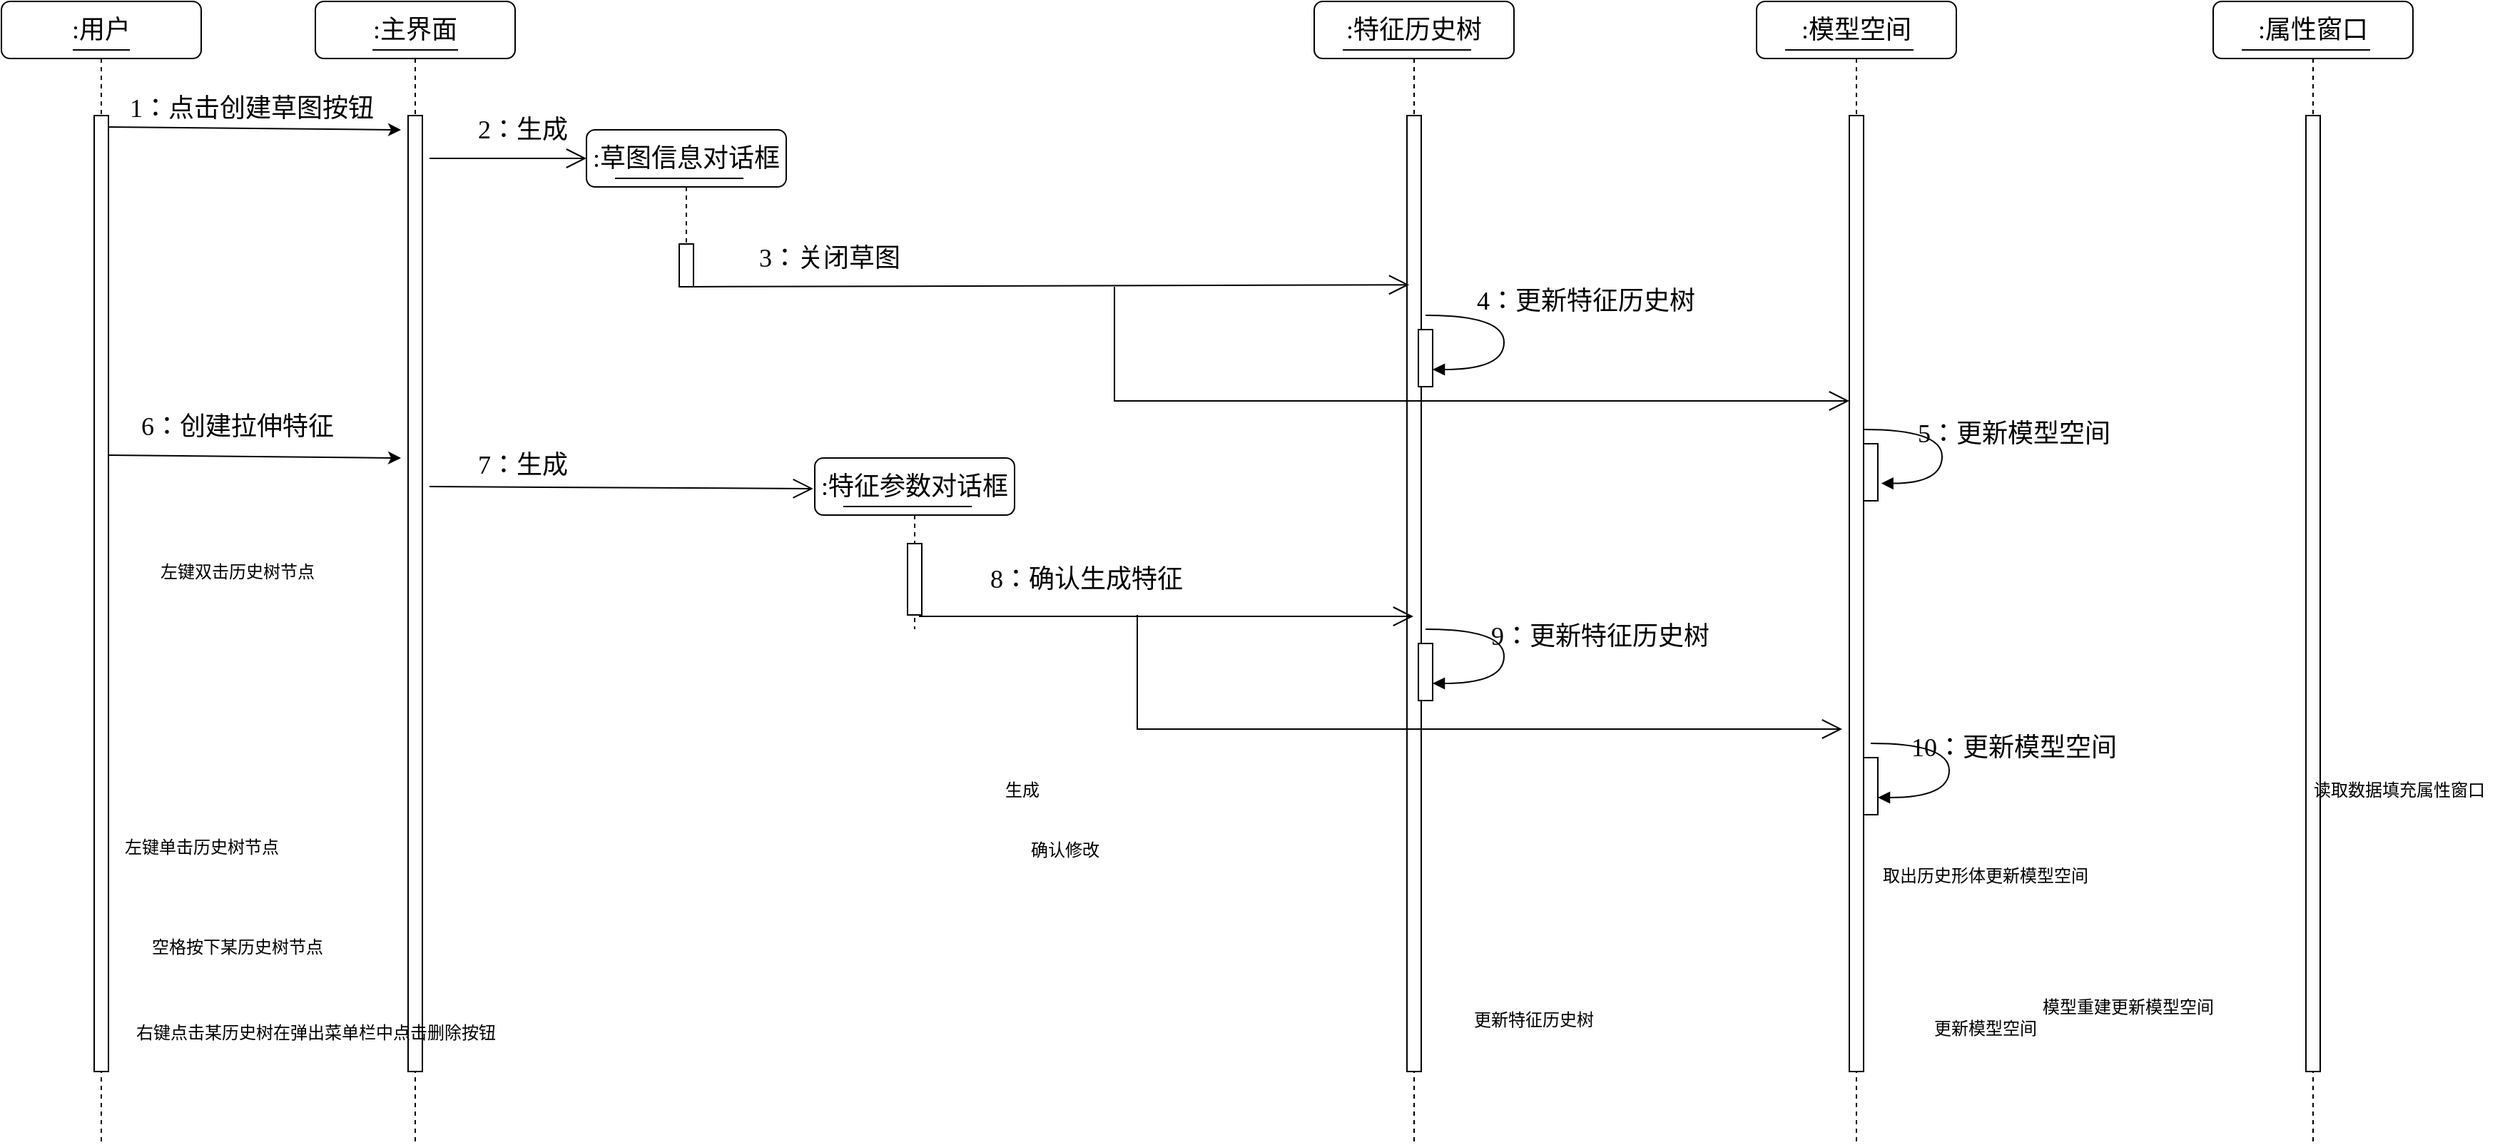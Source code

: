 <mxfile version="22.1.7" type="github">
  <diagram name="第 1 页" id="ZRY4WDD3s0EOswIIjKSG">
    <mxGraphModel dx="2624" dy="808" grid="1" gridSize="10" guides="1" tooltips="1" connect="1" arrows="1" fold="1" page="1" pageScale="1" pageWidth="827" pageHeight="1169" math="0" shadow="0">
      <root>
        <mxCell id="0" />
        <mxCell id="1" parent="0" />
        <mxCell id="owsrCWpy_cF2nVWeZgwf-1" value="&lt;font style=&quot;font-size: 18px;&quot; data-font-src=&quot;https://fonts.googleapis.com/css?family=Noto+Sans+Simplified+Chinese&quot; face=&quot;Noto Sans Simplified Chinese&quot;&gt;:主界面&lt;/font&gt;" style="shape=umlLifeline;perimeter=lifelinePerimeter;whiteSpace=wrap;html=1;container=1;collapsible=0;recursiveResize=0;outlineConnect=0;rounded=1;shadow=0;comic=0;labelBackgroundColor=none;strokeWidth=1;fontFamily=Verdana;fontSize=12;align=center;" vertex="1" parent="1">
          <mxGeometry x="-420" y="120" width="140" height="800" as="geometry" />
        </mxCell>
        <mxCell id="owsrCWpy_cF2nVWeZgwf-2" value="" style="html=1;points=[];perimeter=orthogonalPerimeter;rounded=0;shadow=0;comic=0;labelBackgroundColor=none;strokeWidth=1;fontFamily=Verdana;fontSize=12;align=center;" vertex="1" parent="owsrCWpy_cF2nVWeZgwf-1">
          <mxGeometry x="65" y="80" width="10" height="670" as="geometry" />
        </mxCell>
        <mxCell id="owsrCWpy_cF2nVWeZgwf-3" value="" style="line;strokeWidth=1;fillColor=none;align=left;verticalAlign=middle;spacingTop=-1;spacingLeft=3;spacingRight=3;rotatable=0;labelPosition=right;points=[];portConstraint=eastwest;strokeColor=inherit;" vertex="1" parent="owsrCWpy_cF2nVWeZgwf-1">
          <mxGeometry x="40" y="30" width="60" height="8" as="geometry" />
        </mxCell>
        <mxCell id="owsrCWpy_cF2nVWeZgwf-53" value="右键点击某历史树在弹出菜单栏中点击删除按钮" style="text;html=1;align=center;verticalAlign=middle;resizable=0;points=[];autosize=1;strokeColor=none;fillColor=none;" vertex="1" parent="owsrCWpy_cF2nVWeZgwf-1">
          <mxGeometry x="-140" y="708" width="280" height="30" as="geometry" />
        </mxCell>
        <mxCell id="owsrCWpy_cF2nVWeZgwf-70" value="" style="endArrow=open;endFill=1;endSize=12;html=1;rounded=0;entryX=-0.008;entryY=0.179;entryDx=0;entryDy=0;entryPerimeter=0;" edge="1" parent="owsrCWpy_cF2nVWeZgwf-1" target="owsrCWpy_cF2nVWeZgwf-17">
          <mxGeometry width="160" relative="1" as="geometry">
            <mxPoint x="80" y="340" as="sourcePoint" />
            <mxPoint x="310" y="340" as="targetPoint" />
          </mxGeometry>
        </mxCell>
        <mxCell id="owsrCWpy_cF2nVWeZgwf-5" value="&lt;font style=&quot;font-size: 18px;&quot; data-font-src=&quot;https://fonts.googleapis.com/css?family=Noto+Sans+Simplified+Chinese&quot; face=&quot;Noto Sans Simplified Chinese&quot;&gt;:模型空间&lt;/font&gt;" style="shape=umlLifeline;perimeter=lifelinePerimeter;whiteSpace=wrap;html=1;container=1;collapsible=0;recursiveResize=0;outlineConnect=0;rounded=1;shadow=0;comic=0;labelBackgroundColor=none;strokeWidth=1;fontFamily=Verdana;fontSize=12;align=center;" vertex="1" parent="1">
          <mxGeometry x="590" y="120" width="140" height="800" as="geometry" />
        </mxCell>
        <mxCell id="owsrCWpy_cF2nVWeZgwf-6" value="" style="html=1;points=[];perimeter=orthogonalPerimeter;rounded=0;shadow=0;comic=0;labelBackgroundColor=none;strokeWidth=1;fontFamily=Verdana;fontSize=12;align=center;" vertex="1" parent="owsrCWpy_cF2nVWeZgwf-5">
          <mxGeometry x="65" y="80" width="10" height="670" as="geometry" />
        </mxCell>
        <mxCell id="owsrCWpy_cF2nVWeZgwf-7" value="" style="line;strokeWidth=1;fillColor=none;align=left;verticalAlign=middle;spacingTop=-1;spacingLeft=3;spacingRight=3;rotatable=0;labelPosition=right;points=[];portConstraint=eastwest;strokeColor=inherit;" vertex="1" parent="owsrCWpy_cF2nVWeZgwf-5">
          <mxGeometry x="20" y="30" width="90" height="8" as="geometry" />
        </mxCell>
        <mxCell id="owsrCWpy_cF2nVWeZgwf-68" value="" style="html=1;points=[];perimeter=orthogonalPerimeter;rounded=0;shadow=0;comic=0;labelBackgroundColor=none;strokeWidth=1;fontFamily=Verdana;fontSize=12;align=center;" vertex="1" parent="owsrCWpy_cF2nVWeZgwf-5">
          <mxGeometry x="75" y="310" width="10" height="40" as="geometry" />
        </mxCell>
        <mxCell id="owsrCWpy_cF2nVWeZgwf-67" value="" style="html=1;verticalAlign=bottom;endArrow=block;labelBackgroundColor=none;fontFamily=Verdana;fontSize=12;elbow=vertical;edgeStyle=orthogonalEdgeStyle;curved=1;exitX=1.038;exitY=0.345;exitPerimeter=0;entryX=1.231;entryY=0.695;entryDx=0;entryDy=0;entryPerimeter=0;" edge="1" parent="owsrCWpy_cF2nVWeZgwf-5" target="owsrCWpy_cF2nVWeZgwf-68">
          <mxGeometry x="-0.091" y="30" relative="1" as="geometry">
            <mxPoint x="75" y="300" as="sourcePoint" />
            <mxPoint x="90" y="338" as="targetPoint" />
            <Array as="points">
              <mxPoint x="130" y="300" />
              <mxPoint x="130" y="338" />
            </Array>
            <mxPoint as="offset" />
          </mxGeometry>
        </mxCell>
        <mxCell id="owsrCWpy_cF2nVWeZgwf-81" value="" style="html=1;points=[];perimeter=orthogonalPerimeter;rounded=0;shadow=0;comic=0;labelBackgroundColor=none;strokeWidth=1;fontFamily=Verdana;fontSize=12;align=center;" vertex="1" parent="owsrCWpy_cF2nVWeZgwf-5">
          <mxGeometry x="75" y="530" width="10" height="40" as="geometry" />
        </mxCell>
        <mxCell id="owsrCWpy_cF2nVWeZgwf-82" value="" style="html=1;verticalAlign=bottom;endArrow=block;labelBackgroundColor=none;fontFamily=Verdana;fontSize=12;elbow=vertical;edgeStyle=orthogonalEdgeStyle;curved=1;entryX=1;entryY=0.286;entryPerimeter=0;exitX=1.038;exitY=0.345;exitPerimeter=0;" edge="1" parent="owsrCWpy_cF2nVWeZgwf-5">
          <mxGeometry x="-0.091" y="30" relative="1" as="geometry">
            <mxPoint x="80" y="520" as="sourcePoint" />
            <mxPoint x="85" y="558" as="targetPoint" />
            <Array as="points">
              <mxPoint x="135" y="520" />
              <mxPoint x="135" y="558" />
            </Array>
            <mxPoint as="offset" />
          </mxGeometry>
        </mxCell>
        <mxCell id="owsrCWpy_cF2nVWeZgwf-9" value="&lt;font style=&quot;font-size: 18px;&quot; data-font-src=&quot;https://fonts.googleapis.com/css?family=Noto+Sans+Simplified+Chinese&quot; face=&quot;Noto Sans Simplified Chinese&quot;&gt;:特征历史树&lt;/font&gt;" style="shape=umlLifeline;perimeter=lifelinePerimeter;whiteSpace=wrap;html=1;container=1;collapsible=0;recursiveResize=0;outlineConnect=0;rounded=1;shadow=0;comic=0;labelBackgroundColor=none;strokeWidth=1;fontFamily=Verdana;fontSize=12;align=center;" vertex="1" parent="1">
          <mxGeometry x="280" y="120" width="140" height="800" as="geometry" />
        </mxCell>
        <mxCell id="owsrCWpy_cF2nVWeZgwf-10" value="" style="html=1;points=[];perimeter=orthogonalPerimeter;rounded=0;shadow=0;comic=0;labelBackgroundColor=none;strokeWidth=1;fontFamily=Verdana;fontSize=12;align=center;" vertex="1" parent="owsrCWpy_cF2nVWeZgwf-9">
          <mxGeometry x="65" y="80" width="10" height="670" as="geometry" />
        </mxCell>
        <mxCell id="owsrCWpy_cF2nVWeZgwf-11" value="" style="line;strokeWidth=1;fillColor=none;align=left;verticalAlign=middle;spacingTop=-1;spacingLeft=3;spacingRight=3;rotatable=0;labelPosition=right;points=[];portConstraint=eastwest;strokeColor=inherit;" vertex="1" parent="owsrCWpy_cF2nVWeZgwf-9">
          <mxGeometry x="20" y="30" width="90" height="8" as="geometry" />
        </mxCell>
        <mxCell id="owsrCWpy_cF2nVWeZgwf-63" value="" style="html=1;points=[];perimeter=orthogonalPerimeter;rounded=0;shadow=0;comic=0;labelBackgroundColor=none;strokeWidth=1;fontFamily=Verdana;fontSize=12;align=center;" vertex="1" parent="owsrCWpy_cF2nVWeZgwf-9">
          <mxGeometry x="73" y="230" width="10" height="40" as="geometry" />
        </mxCell>
        <mxCell id="owsrCWpy_cF2nVWeZgwf-64" value="" style="html=1;verticalAlign=bottom;endArrow=block;labelBackgroundColor=none;fontFamily=Verdana;fontSize=12;elbow=vertical;edgeStyle=orthogonalEdgeStyle;curved=1;entryX=1;entryY=0.286;entryPerimeter=0;exitX=1.038;exitY=0.345;exitPerimeter=0;" edge="1" parent="owsrCWpy_cF2nVWeZgwf-9">
          <mxGeometry x="-0.091" y="30" relative="1" as="geometry">
            <mxPoint x="78" y="220" as="sourcePoint" />
            <mxPoint x="83" y="258" as="targetPoint" />
            <Array as="points">
              <mxPoint x="133" y="220" />
              <mxPoint x="133" y="258" />
            </Array>
            <mxPoint as="offset" />
          </mxGeometry>
        </mxCell>
        <mxCell id="owsrCWpy_cF2nVWeZgwf-75" value="" style="html=1;points=[];perimeter=orthogonalPerimeter;rounded=0;shadow=0;comic=0;labelBackgroundColor=none;strokeWidth=1;fontFamily=Verdana;fontSize=12;align=center;" vertex="1" parent="owsrCWpy_cF2nVWeZgwf-9">
          <mxGeometry x="73" y="450" width="10" height="40" as="geometry" />
        </mxCell>
        <mxCell id="owsrCWpy_cF2nVWeZgwf-76" value="" style="html=1;verticalAlign=bottom;endArrow=block;labelBackgroundColor=none;fontFamily=Verdana;fontSize=12;elbow=vertical;edgeStyle=orthogonalEdgeStyle;curved=1;entryX=1;entryY=0.286;entryPerimeter=0;exitX=1.038;exitY=0.345;exitPerimeter=0;" edge="1" parent="owsrCWpy_cF2nVWeZgwf-9">
          <mxGeometry x="-0.091" y="30" relative="1" as="geometry">
            <mxPoint x="78" y="440" as="sourcePoint" />
            <mxPoint x="83" y="478" as="targetPoint" />
            <Array as="points">
              <mxPoint x="133" y="440" />
              <mxPoint x="133" y="478" />
            </Array>
            <mxPoint as="offset" />
          </mxGeometry>
        </mxCell>
        <mxCell id="owsrCWpy_cF2nVWeZgwf-13" value="&lt;font style=&quot;font-size: 18px;&quot; data-font-src=&quot;https://fonts.googleapis.com/css?family=Noto+Sans+Simplified+Chinese&quot; face=&quot;Noto Sans Simplified Chinese&quot;&gt;:属性窗口&lt;/font&gt;" style="shape=umlLifeline;perimeter=lifelinePerimeter;whiteSpace=wrap;html=1;container=1;collapsible=0;recursiveResize=0;outlineConnect=0;rounded=1;shadow=0;comic=0;labelBackgroundColor=none;strokeWidth=1;fontFamily=Verdana;fontSize=12;align=center;" vertex="1" parent="1">
          <mxGeometry x="910" y="120" width="140" height="800" as="geometry" />
        </mxCell>
        <mxCell id="owsrCWpy_cF2nVWeZgwf-14" value="" style="html=1;points=[];perimeter=orthogonalPerimeter;rounded=0;shadow=0;comic=0;labelBackgroundColor=none;strokeWidth=1;fontFamily=Verdana;fontSize=12;align=center;" vertex="1" parent="owsrCWpy_cF2nVWeZgwf-13">
          <mxGeometry x="65" y="80" width="10" height="670" as="geometry" />
        </mxCell>
        <mxCell id="owsrCWpy_cF2nVWeZgwf-15" value="" style="line;strokeWidth=1;fillColor=none;align=left;verticalAlign=middle;spacingTop=-1;spacingLeft=3;spacingRight=3;rotatable=0;labelPosition=right;points=[];portConstraint=eastwest;strokeColor=inherit;" vertex="1" parent="owsrCWpy_cF2nVWeZgwf-13">
          <mxGeometry x="20" y="30" width="90" height="8" as="geometry" />
        </mxCell>
        <mxCell id="owsrCWpy_cF2nVWeZgwf-17" value="&lt;font style=&quot;font-size: 18px;&quot; data-font-src=&quot;https://fonts.googleapis.com/css?family=Noto+Sans+Simplified+Chinese&quot; face=&quot;Noto Sans Simplified Chinese&quot;&gt;:特征参数对话框&lt;/font&gt;" style="shape=umlLifeline;perimeter=lifelinePerimeter;whiteSpace=wrap;html=1;container=1;collapsible=0;recursiveResize=0;outlineConnect=0;rounded=1;shadow=0;comic=0;labelBackgroundColor=none;strokeWidth=1;fontFamily=Verdana;fontSize=12;align=center;" vertex="1" parent="1">
          <mxGeometry x="-70" y="440" width="140" height="120" as="geometry" />
        </mxCell>
        <mxCell id="owsrCWpy_cF2nVWeZgwf-18" value="" style="html=1;points=[];perimeter=orthogonalPerimeter;rounded=0;shadow=0;comic=0;labelBackgroundColor=none;strokeWidth=1;fontFamily=Verdana;fontSize=12;align=center;" vertex="1" parent="owsrCWpy_cF2nVWeZgwf-17">
          <mxGeometry x="65" y="60" width="10" height="50" as="geometry" />
        </mxCell>
        <mxCell id="owsrCWpy_cF2nVWeZgwf-19" value="" style="line;strokeWidth=1;fillColor=none;align=left;verticalAlign=middle;spacingTop=-1;spacingLeft=3;spacingRight=3;rotatable=0;labelPosition=right;points=[];portConstraint=eastwest;strokeColor=inherit;" vertex="1" parent="owsrCWpy_cF2nVWeZgwf-17">
          <mxGeometry x="20" y="30" width="90" height="8" as="geometry" />
        </mxCell>
        <mxCell id="owsrCWpy_cF2nVWeZgwf-21" value="&lt;font style=&quot;font-size: 18px;&quot; data-font-src=&quot;https://fonts.googleapis.com/css?family=Noto+Sans+Simplified+Chinese&quot; face=&quot;Noto Sans Simplified Chinese&quot;&gt;:用户&lt;/font&gt;" style="shape=umlLifeline;perimeter=lifelinePerimeter;whiteSpace=wrap;html=1;container=1;collapsible=0;recursiveResize=0;outlineConnect=0;rounded=1;shadow=0;comic=0;labelBackgroundColor=none;strokeWidth=1;fontFamily=Verdana;fontSize=12;align=center;" vertex="1" parent="1">
          <mxGeometry x="-640" y="120" width="140" height="800" as="geometry" />
        </mxCell>
        <mxCell id="owsrCWpy_cF2nVWeZgwf-22" value="" style="html=1;points=[];perimeter=orthogonalPerimeter;rounded=0;shadow=0;comic=0;labelBackgroundColor=none;strokeWidth=1;fontFamily=Verdana;fontSize=12;align=center;" vertex="1" parent="owsrCWpy_cF2nVWeZgwf-21">
          <mxGeometry x="65" y="80" width="10" height="670" as="geometry" />
        </mxCell>
        <mxCell id="owsrCWpy_cF2nVWeZgwf-23" value="" style="line;strokeWidth=1;fillColor=none;align=left;verticalAlign=middle;spacingTop=-1;spacingLeft=3;spacingRight=3;rotatable=0;labelPosition=right;points=[];portConstraint=eastwest;strokeColor=inherit;" vertex="1" parent="owsrCWpy_cF2nVWeZgwf-21">
          <mxGeometry x="50" y="30" width="40" height="8" as="geometry" />
        </mxCell>
        <mxCell id="owsrCWpy_cF2nVWeZgwf-30" value="&lt;font style=&quot;font-size: 18px;&quot; data-font-src=&quot;https://fonts.googleapis.com/css?family=Noto+Sans+Simplified+Chinese&quot; face=&quot;Noto Sans Simplified Chinese&quot;&gt;:草图信息对话框&lt;/font&gt;" style="shape=umlLifeline;perimeter=lifelinePerimeter;whiteSpace=wrap;html=1;container=1;collapsible=0;recursiveResize=0;outlineConnect=0;rounded=1;shadow=0;comic=0;labelBackgroundColor=none;strokeWidth=1;fontFamily=Verdana;fontSize=12;align=center;" vertex="1" parent="1">
          <mxGeometry x="-230" y="210" width="140" height="110" as="geometry" />
        </mxCell>
        <mxCell id="owsrCWpy_cF2nVWeZgwf-31" value="" style="html=1;points=[];perimeter=orthogonalPerimeter;rounded=0;shadow=0;comic=0;labelBackgroundColor=none;strokeWidth=1;fontFamily=Verdana;fontSize=12;align=center;" vertex="1" parent="owsrCWpy_cF2nVWeZgwf-30">
          <mxGeometry x="65" y="80" width="10" height="30" as="geometry" />
        </mxCell>
        <mxCell id="owsrCWpy_cF2nVWeZgwf-32" value="" style="line;strokeWidth=1;fillColor=none;align=left;verticalAlign=middle;spacingTop=-1;spacingLeft=3;spacingRight=3;rotatable=0;labelPosition=right;points=[];portConstraint=eastwest;strokeColor=inherit;" vertex="1" parent="owsrCWpy_cF2nVWeZgwf-30">
          <mxGeometry x="20" y="30" width="90" height="8" as="geometry" />
        </mxCell>
        <mxCell id="owsrCWpy_cF2nVWeZgwf-34" value="&lt;font style=&quot;font-size: 18px;&quot; data-font-src=&quot;https://fonts.googleapis.com/css?family=Noto+Sans+Simplified+Chinese&quot; face=&quot;Noto Sans Simplified Chinese&quot;&gt;1：点击创建草图按钮&lt;/font&gt;" style="text;html=1;align=center;verticalAlign=middle;resizable=0;points=[];autosize=1;strokeColor=none;fillColor=none;" vertex="1" parent="1">
          <mxGeometry x="-565" y="175" width="200" height="40" as="geometry" />
        </mxCell>
        <mxCell id="owsrCWpy_cF2nVWeZgwf-35" value="&lt;font style=&quot;font-size: 18px;&quot; data-font-src=&quot;https://fonts.googleapis.com/css?family=Noto+Sans+Simplified+Chinese&quot; face=&quot;Noto Sans Simplified Chinese&quot;&gt;2：生成&lt;/font&gt;" style="text;html=1;align=center;verticalAlign=middle;resizable=0;points=[];autosize=1;strokeColor=none;fillColor=none;" vertex="1" parent="1">
          <mxGeometry x="-320" y="190" width="90" height="40" as="geometry" />
        </mxCell>
        <mxCell id="owsrCWpy_cF2nVWeZgwf-36" value="&lt;font style=&quot;font-size: 18px;&quot; data-font-src=&quot;https://fonts.googleapis.com/css?family=Noto+Sans+Simplified+Chinese&quot; face=&quot;Noto Sans Simplified Chinese&quot;&gt;3：关闭草图&lt;/font&gt;" style="text;html=1;align=center;verticalAlign=middle;resizable=0;points=[];autosize=1;strokeColor=none;fillColor=none;" vertex="1" parent="1">
          <mxGeometry x="-120" y="280" width="120" height="40" as="geometry" />
        </mxCell>
        <mxCell id="owsrCWpy_cF2nVWeZgwf-37" value="&lt;font style=&quot;font-size: 18px;&quot; face=&quot;Noto Sans Simplified Chinese&quot;&gt;6：创建拉伸特征&lt;/font&gt;" style="text;html=1;align=center;verticalAlign=middle;resizable=0;points=[];autosize=1;strokeColor=none;fillColor=none;" vertex="1" parent="1">
          <mxGeometry x="-555" y="398" width="160" height="40" as="geometry" />
        </mxCell>
        <mxCell id="owsrCWpy_cF2nVWeZgwf-38" value="&lt;font style=&quot;font-size: 18px;&quot; data-font-src=&quot;https://fonts.googleapis.com/css?family=Noto+Sans+Simplified+Chinese&quot; face=&quot;Noto Sans Simplified Chinese&quot;&gt;7：生成&lt;/font&gt;" style="text;html=1;align=center;verticalAlign=middle;resizable=0;points=[];autosize=1;strokeColor=none;fillColor=none;" vertex="1" parent="1">
          <mxGeometry x="-320" y="425" width="90" height="40" as="geometry" />
        </mxCell>
        <mxCell id="owsrCWpy_cF2nVWeZgwf-39" value="&lt;font style=&quot;font-size: 18px;&quot; data-font-src=&quot;https://fonts.googleapis.com/css?family=Noto+Sans+Simplified+Chinese&quot; face=&quot;Noto Sans Simplified Chinese&quot;&gt;8：确认生成特征&lt;/font&gt;" style="text;html=1;align=center;verticalAlign=middle;resizable=0;points=[];autosize=1;strokeColor=none;fillColor=none;" vertex="1" parent="1">
          <mxGeometry x="40" y="505" width="160" height="40" as="geometry" />
        </mxCell>
        <mxCell id="owsrCWpy_cF2nVWeZgwf-40" value="&lt;font style=&quot;font-size: 18px;&quot; data-font-src=&quot;https://fonts.googleapis.com/css?family=Noto+Sans+Simplified+Chinese&quot; face=&quot;Noto Sans Simplified Chinese&quot;&gt;4：更新特征历史树&lt;/font&gt;" style="text;html=1;align=center;verticalAlign=middle;resizable=0;points=[];autosize=1;strokeColor=none;fillColor=none;" vertex="1" parent="1">
          <mxGeometry x="380" y="310" width="180" height="40" as="geometry" />
        </mxCell>
        <mxCell id="owsrCWpy_cF2nVWeZgwf-41" value="&lt;font style=&quot;font-size: 18px;&quot; data-font-src=&quot;https://fonts.googleapis.com/css?family=Noto+Sans+Simplified+Chinese&quot; face=&quot;Noto Sans Simplified Chinese&quot;&gt;5：更新模型空间&lt;/font&gt;" style="text;html=1;align=center;verticalAlign=middle;resizable=0;points=[];autosize=1;strokeColor=none;fillColor=none;" vertex="1" parent="1">
          <mxGeometry x="690" y="403" width="160" height="40" as="geometry" />
        </mxCell>
        <mxCell id="owsrCWpy_cF2nVWeZgwf-42" value="&lt;font style=&quot;font-size: 18px;&quot; face=&quot;Noto Sans Simplified Chinese&quot;&gt;10：更新模型空间&lt;/font&gt;" style="text;html=1;align=center;verticalAlign=middle;resizable=0;points=[];autosize=1;strokeColor=none;fillColor=none;" vertex="1" parent="1">
          <mxGeometry x="685" y="623" width="170" height="40" as="geometry" />
        </mxCell>
        <mxCell id="owsrCWpy_cF2nVWeZgwf-43" value="左键双击历史树节点" style="text;html=1;align=center;verticalAlign=middle;resizable=0;points=[];autosize=1;strokeColor=none;fillColor=none;" vertex="1" parent="1">
          <mxGeometry x="-540" y="505" width="130" height="30" as="geometry" />
        </mxCell>
        <mxCell id="owsrCWpy_cF2nVWeZgwf-44" value="生成" style="text;html=1;align=center;verticalAlign=middle;resizable=0;points=[];autosize=1;strokeColor=none;fillColor=none;" vertex="1" parent="1">
          <mxGeometry x="50" y="658" width="50" height="30" as="geometry" />
        </mxCell>
        <mxCell id="owsrCWpy_cF2nVWeZgwf-46" value="确认修改" style="text;html=1;align=center;verticalAlign=middle;resizable=0;points=[];autosize=1;strokeColor=none;fillColor=none;" vertex="1" parent="1">
          <mxGeometry x="70" y="700" width="70" height="30" as="geometry" />
        </mxCell>
        <mxCell id="owsrCWpy_cF2nVWeZgwf-47" value="模型重建更新模型空间" style="text;html=1;align=center;verticalAlign=middle;resizable=0;points=[];autosize=1;strokeColor=none;fillColor=none;" vertex="1" parent="1">
          <mxGeometry x="780" y="810" width="140" height="30" as="geometry" />
        </mxCell>
        <mxCell id="owsrCWpy_cF2nVWeZgwf-49" value="左键单击历史树节点" style="text;html=1;align=center;verticalAlign=middle;resizable=0;points=[];autosize=1;strokeColor=none;fillColor=none;" vertex="1" parent="1">
          <mxGeometry x="-565" y="698" width="130" height="30" as="geometry" />
        </mxCell>
        <mxCell id="owsrCWpy_cF2nVWeZgwf-50" value="读取数据填充属性窗口" style="text;html=1;align=center;verticalAlign=middle;resizable=0;points=[];autosize=1;strokeColor=none;fillColor=none;" vertex="1" parent="1">
          <mxGeometry x="970" y="658" width="140" height="30" as="geometry" />
        </mxCell>
        <mxCell id="owsrCWpy_cF2nVWeZgwf-51" value="空格按下某历史树节点" style="text;html=1;align=center;verticalAlign=middle;resizable=0;points=[];autosize=1;strokeColor=none;fillColor=none;" vertex="1" parent="1">
          <mxGeometry x="-545" y="768" width="140" height="30" as="geometry" />
        </mxCell>
        <mxCell id="owsrCWpy_cF2nVWeZgwf-52" value="取出历史形体更新模型空间" style="text;html=1;align=center;verticalAlign=middle;resizable=0;points=[];autosize=1;strokeColor=none;fillColor=none;" vertex="1" parent="1">
          <mxGeometry x="665" y="718" width="170" height="30" as="geometry" />
        </mxCell>
        <mxCell id="owsrCWpy_cF2nVWeZgwf-54" value="&lt;span style=&quot;color: rgb(0, 0, 0); font-family: Helvetica; font-size: 12px; font-style: normal; font-variant-ligatures: normal; font-variant-caps: normal; font-weight: 400; letter-spacing: normal; orphans: 2; text-align: center; text-indent: 0px; text-transform: none; widows: 2; word-spacing: 0px; -webkit-text-stroke-width: 0px; background-color: rgb(251, 251, 251); text-decoration-thickness: initial; text-decoration-style: initial; text-decoration-color: initial; float: none; display: inline !important;&quot;&gt;更新特征历史树&lt;/span&gt;" style="text;whiteSpace=wrap;html=1;" vertex="1" parent="1">
          <mxGeometry x="390" y="820" width="120" height="40" as="geometry" />
        </mxCell>
        <mxCell id="owsrCWpy_cF2nVWeZgwf-55" value="更新模型空间" style="text;html=1;align=center;verticalAlign=middle;resizable=0;points=[];autosize=1;strokeColor=none;fillColor=none;" vertex="1" parent="1">
          <mxGeometry x="700" y="825" width="100" height="30" as="geometry" />
        </mxCell>
        <mxCell id="owsrCWpy_cF2nVWeZgwf-58" value="" style="endArrow=classic;html=1;rounded=0;" edge="1" parent="1">
          <mxGeometry width="50" height="50" relative="1" as="geometry">
            <mxPoint x="-565" y="208" as="sourcePoint" />
            <mxPoint x="-360" y="210" as="targetPoint" />
          </mxGeometry>
        </mxCell>
        <mxCell id="owsrCWpy_cF2nVWeZgwf-59" value="" style="endArrow=open;endFill=1;endSize=12;html=1;rounded=0;" edge="1" parent="1">
          <mxGeometry width="160" relative="1" as="geometry">
            <mxPoint x="-340" y="230" as="sourcePoint" />
            <mxPoint x="-230" y="230" as="targetPoint" />
          </mxGeometry>
        </mxCell>
        <mxCell id="owsrCWpy_cF2nVWeZgwf-61" value="" style="endArrow=open;endFill=1;endSize=12;html=1;rounded=0;entryX=0.153;entryY=0.177;entryDx=0;entryDy=0;entryPerimeter=0;" edge="1" parent="1" target="owsrCWpy_cF2nVWeZgwf-10">
          <mxGeometry width="160" relative="1" as="geometry">
            <mxPoint x="-160" y="320" as="sourcePoint" />
            <mxPoint x="340" y="320" as="targetPoint" />
          </mxGeometry>
        </mxCell>
        <mxCell id="owsrCWpy_cF2nVWeZgwf-65" value="" style="endArrow=open;endFill=1;endSize=12;html=1;rounded=0;entryX=0.153;entryY=0.177;entryDx=0;entryDy=0;entryPerimeter=0;edgeStyle=orthogonalEdgeStyle;" edge="1" parent="1">
          <mxGeometry width="160" relative="1" as="geometry">
            <mxPoint x="140" y="320" as="sourcePoint" />
            <mxPoint x="655" y="400" as="targetPoint" />
            <Array as="points">
              <mxPoint x="140" y="400" />
            </Array>
          </mxGeometry>
        </mxCell>
        <mxCell id="owsrCWpy_cF2nVWeZgwf-69" value="" style="endArrow=classic;html=1;rounded=0;" edge="1" parent="1">
          <mxGeometry width="50" height="50" relative="1" as="geometry">
            <mxPoint x="-565" y="438" as="sourcePoint" />
            <mxPoint x="-360" y="440" as="targetPoint" />
          </mxGeometry>
        </mxCell>
        <mxCell id="owsrCWpy_cF2nVWeZgwf-72" value="" style="endArrow=open;endFill=1;endSize=12;html=1;rounded=0;" edge="1" parent="1" target="owsrCWpy_cF2nVWeZgwf-9">
          <mxGeometry width="160" relative="1" as="geometry">
            <mxPoint x="3" y="551" as="sourcePoint" />
            <mxPoint x="510" y="550" as="targetPoint" />
          </mxGeometry>
        </mxCell>
        <mxCell id="owsrCWpy_cF2nVWeZgwf-79" value="&lt;font style=&quot;font-size: 18px;&quot; data-font-src=&quot;https://fonts.googleapis.com/css?family=Noto+Sans+Simplified+Chinese&quot; face=&quot;Noto Sans Simplified Chinese&quot;&gt;9：更新特征历史树&lt;/font&gt;" style="text;html=1;align=center;verticalAlign=middle;resizable=0;points=[];autosize=1;strokeColor=none;fillColor=none;" vertex="1" parent="1">
          <mxGeometry x="390" y="545" width="180" height="40" as="geometry" />
        </mxCell>
        <mxCell id="owsrCWpy_cF2nVWeZgwf-80" value="" style="endArrow=open;endFill=1;endSize=12;html=1;rounded=0;edgeStyle=orthogonalEdgeStyle;" edge="1" parent="1">
          <mxGeometry width="160" relative="1" as="geometry">
            <mxPoint x="156" y="550" as="sourcePoint" />
            <mxPoint x="650" y="630" as="targetPoint" />
            <Array as="points">
              <mxPoint x="156" y="630" />
            </Array>
          </mxGeometry>
        </mxCell>
      </root>
    </mxGraphModel>
  </diagram>
</mxfile>
